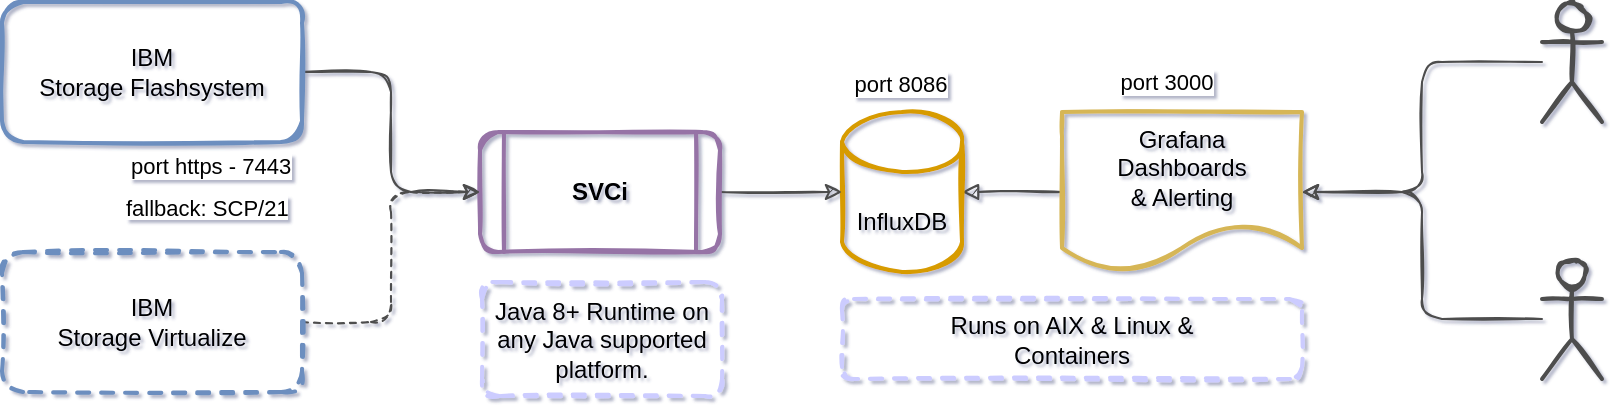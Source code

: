 <mxfile scale="1" border="15">
    <diagram id="a7nnNqAxPxhrp0sOKCIs" name="Page-1">
        <mxGraphModel dx="439" dy="702" grid="1" gridSize="10" guides="1" tooltips="1" connect="1" arrows="1" fold="1" page="1" pageScale="1" pageWidth="1169" pageHeight="827" background="#ffffff" math="0" shadow="1">
            <root>
                <mxCell id="0"/>
                <mxCell id="1" parent="0"/>
                <mxCell id="eK-2ea2avwDUNnB4NnFu-4" style="edgeStyle=orthogonalEdgeStyle;rounded=1;orthogonalLoop=1;jettySize=auto;html=1;sketch=1;endArrow=none;endFill=0;startArrow=block;startFill=1;strokeWidth=1;strokeColor=#4D4D4D;" parent="1" source="eK-2ea2avwDUNnB4NnFu-1" target="eK-2ea2avwDUNnB4NnFu-3" edge="1">
                    <mxGeometry relative="1" as="geometry"/>
                </mxCell>
                <mxCell id="eK-2ea2avwDUNnB4NnFu-1" value="&lt;font color=&quot;#000000&quot;&gt;&lt;br&gt;&lt;br&gt;InfluxDB&lt;br&gt;&lt;/font&gt;" style="shape=cylinder2;whiteSpace=wrap;html=1;boundedLbl=1;backgroundOutline=1;size=15;fillColor=none;strokeColor=#d79b00;sketch=1;strokeWidth=2;" parent="1" vertex="1">
                    <mxGeometry x="460" y="75" width="60" height="80" as="geometry"/>
                </mxCell>
                <mxCell id="eK-2ea2avwDUNnB4NnFu-5" style="edgeStyle=orthogonalEdgeStyle;rounded=1;orthogonalLoop=1;jettySize=auto;html=1;sketch=1;strokeWidth=1;strokeColor=#4D4D4D;" parent="1" source="eK-2ea2avwDUNnB4NnFu-2" target="eK-2ea2avwDUNnB4NnFu-1" edge="1">
                    <mxGeometry relative="1" as="geometry"/>
                </mxCell>
                <mxCell id="eK-2ea2avwDUNnB4NnFu-2" value="&lt;div&gt;&lt;b&gt;&lt;font style=&quot;&quot; color=&quot;#000000&quot;&gt;SVCi&lt;/font&gt;&lt;/b&gt;&lt;/div&gt;" style="shape=process;whiteSpace=wrap;html=1;backgroundOutline=1;fillColor=none;strokeColor=#9673a6;sketch=1;shadow=0;glass=0;rounded=1;strokeWidth=2;" parent="1" vertex="1">
                    <mxGeometry x="279" y="85" width="120" height="60" as="geometry"/>
                </mxCell>
                <mxCell id="eK-2ea2avwDUNnB4NnFu-3" value="&lt;div&gt;&lt;font color=&quot;#000000&quot;&gt;Grafana&lt;/font&gt;&lt;/div&gt;&lt;div&gt;&lt;font color=&quot;#000000&quot;&gt;Dashboards&lt;/font&gt;&lt;/div&gt;&lt;div&gt;&lt;font color=&quot;#000000&quot;&gt;&amp;amp; Alerting&lt;/font&gt;&lt;br&gt;&lt;/div&gt;" style="shape=document;whiteSpace=wrap;html=1;boundedLbl=1;fillColor=none;strokeColor=#d6b656;sketch=1;strokeWidth=2;" parent="1" vertex="1">
                    <mxGeometry x="570" y="75" width="120" height="80" as="geometry"/>
                </mxCell>
                <mxCell id="eK-2ea2avwDUNnB4NnFu-7" style="edgeStyle=orthogonalEdgeStyle;rounded=1;orthogonalLoop=1;jettySize=auto;html=1;sketch=1;startArrow=none;startFill=0;endArrow=classic;endFill=1;strokeWidth=1;strokeColor=#4D4D4D;" parent="1" source="eK-2ea2avwDUNnB4NnFu-6" target="eK-2ea2avwDUNnB4NnFu-2" edge="1">
                    <mxGeometry relative="1" as="geometry"/>
                </mxCell>
                <mxCell id="3" value="&lt;span style=&quot;color: rgb(0, 0, 0); background-color: rgb(255, 255, 255);&quot;&gt;port https - 7443&lt;/span&gt;" style="edgeLabel;html=1;align=center;verticalAlign=middle;resizable=0;points=[];" parent="eK-2ea2avwDUNnB4NnFu-7" vertex="1" connectable="0">
                    <mxGeometry x="-0.463" y="-3" relative="1" as="geometry">
                        <mxPoint x="-86" y="44" as="offset"/>
                    </mxGeometry>
                </mxCell>
                <mxCell id="eK-2ea2avwDUNnB4NnFu-6" value="&lt;div&gt;&lt;font color=&quot;#000000&quot;&gt;IBM&lt;br&gt;&lt;/font&gt;&lt;/div&gt;&lt;div&gt;&lt;font color=&quot;#000000&quot;&gt;Storage Flashsystem&lt;/font&gt;&lt;/div&gt;" style="rounded=1;whiteSpace=wrap;html=1;fillColor=none;strokeColor=#6c8ebf;sketch=1;strokeWidth=2;" parent="1" vertex="1">
                    <mxGeometry x="40" y="20" width="150" height="70" as="geometry"/>
                </mxCell>
                <mxCell id="eK-2ea2avwDUNnB4NnFu-9" style="edgeStyle=orthogonalEdgeStyle;rounded=1;orthogonalLoop=1;jettySize=auto;html=1;dashed=1;sketch=1;startArrow=none;startFill=0;endArrow=classic;endFill=1;strokeWidth=1;strokeColor=#4D4D4D;" parent="1" source="eK-2ea2avwDUNnB4NnFu-8" target="eK-2ea2avwDUNnB4NnFu-2" edge="1">
                    <mxGeometry relative="1" as="geometry"/>
                </mxCell>
                <mxCell id="eK-2ea2avwDUNnB4NnFu-8" value="&lt;div&gt;&lt;font color=&quot;#000000&quot;&gt;IBM&lt;/font&gt;&lt;/div&gt;&lt;div&gt;&lt;font color=&quot;#000000&quot;&gt;Storage Virtualize&lt;/font&gt;&lt;/div&gt;" style="rounded=1;whiteSpace=wrap;html=1;strokeColor=#6c8ebf;dashed=1;fillColor=none;sketch=1;strokeWidth=2;" parent="1" vertex="1">
                    <mxGeometry x="40" y="145" width="150" height="70" as="geometry"/>
                </mxCell>
                <mxCell id="il_gvp9eyNAKFmqyvHfq-2" value="&lt;font color=&quot;#000000&quot;&gt;Runs on AIX &amp;amp; Linux &amp;amp;&lt;br&gt;Containers&lt;/font&gt;" style="rounded=1;whiteSpace=wrap;html=1;dashed=1;fillColor=none;gradientColor=none;sketch=1;strokeWidth=2;strokeColor=#CCCCFF;" parent="1" vertex="1">
                    <mxGeometry x="460" y="168.5" width="230" height="40" as="geometry"/>
                </mxCell>
                <mxCell id="il_gvp9eyNAKFmqyvHfq-3" value="&lt;div&gt;&lt;font color=&quot;#000000&quot;&gt;Java 8+ Runtime on&lt;br&gt;&lt;/font&gt;&lt;/div&gt;&lt;div&gt;&lt;font color=&quot;#000000&quot;&gt;any Java supported platform.&lt;/font&gt;&lt;/div&gt;" style="rounded=1;whiteSpace=wrap;html=1;dashed=1;fillColor=none;gradientColor=none;sketch=1;fontColor=#F0F0F0;strokeColor=#CCCCFF;strokeWidth=2;" parent="1" vertex="1">
                    <mxGeometry x="280" y="160" width="120" height="57" as="geometry"/>
                </mxCell>
                <mxCell id="4" value="&lt;font style=&quot;background-color: rgb(255, 255, 255);&quot; color=&quot;#000000&quot;&gt;port 8086&lt;/font&gt;" style="edgeLabel;html=1;align=center;verticalAlign=middle;resizable=0;points=[];" parent="1" vertex="1" connectable="0">
                    <mxGeometry x="486" y="44" as="geometry">
                        <mxPoint x="3" y="17" as="offset"/>
                    </mxGeometry>
                </mxCell>
                <mxCell id="5" value="&lt;span style=&quot;background-color: rgb(255, 255, 255);&quot;&gt;&lt;font color=&quot;#000000&quot;&gt;port 3000&lt;/font&gt;&lt;/span&gt;" style="edgeLabel;html=1;align=center;verticalAlign=middle;resizable=0;points=[];" parent="1" vertex="1" connectable="0">
                    <mxGeometry x="500" y="76" as="geometry">
                        <mxPoint x="122" y="-16" as="offset"/>
                    </mxGeometry>
                </mxCell>
                <mxCell id="8" style="edgeStyle=orthogonalEdgeStyle;rounded=1;orthogonalLoop=1;jettySize=auto;html=1;startArrow=none;startFill=0;endArrow=classic;endFill=1;sketch=1;strokeWidth=1;strokeColor=#4D4D4D;" parent="1" source="7" target="eK-2ea2avwDUNnB4NnFu-3" edge="1">
                    <mxGeometry relative="1" as="geometry"/>
                </mxCell>
                <mxCell id="7" value="" style="shape=umlActor;verticalLabelPosition=bottom;verticalAlign=top;html=1;outlineConnect=0;sketch=1;fillColor=none;strokeColor=#4D4D4D;strokeWidth=2;" parent="1" vertex="1">
                    <mxGeometry x="810" y="148.5" width="30" height="60" as="geometry"/>
                </mxCell>
                <mxCell id="HuDfst_B4G-cJXnaIiwU-9" style="edgeStyle=orthogonalEdgeStyle;rounded=1;orthogonalLoop=1;jettySize=auto;html=1;sketch=1;strokeWidth=1;strokeColor=#4D4D4D;" parent="1" source="HuDfst_B4G-cJXnaIiwU-8" target="eK-2ea2avwDUNnB4NnFu-3" edge="1">
                    <mxGeometry relative="1" as="geometry"/>
                </mxCell>
                <mxCell id="HuDfst_B4G-cJXnaIiwU-8" value="" style="shape=umlActor;verticalLabelPosition=bottom;verticalAlign=top;html=1;outlineConnect=0;sketch=1;fillColor=none;strokeColor=#4D4D4D;strokeWidth=2;" parent="1" vertex="1">
                    <mxGeometry x="810" y="20" width="30" height="60" as="geometry"/>
                </mxCell>
                <mxCell id="9" value="&lt;div style=&quot;text-align: center;&quot;&gt;&lt;font color=&quot;#000000&quot;&gt;&lt;span style=&quot;font-size: 11px; background-color: rgb(255, 255, 255);&quot;&gt;fallback: SCP/21&lt;/span&gt;&lt;/font&gt;&lt;/div&gt;" style="text;whiteSpace=wrap;html=1;" parent="1" vertex="1">
                    <mxGeometry x="100" y="108.5" width="90" height="40" as="geometry"/>
                </mxCell>
            </root>
        </mxGraphModel>
    </diagram>
</mxfile>